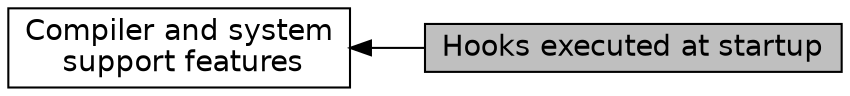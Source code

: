 digraph "Hooks executed at startup"
{
  edge [fontname="Helvetica",fontsize="14",labelfontname="Helvetica",labelfontsize="14"];
  node [fontname="Helvetica",fontsize="14",shape=box];
  rankdir=LR;
  Node2 [label="Compiler and system\l support features",height=0.2,width=0.4,color="black", fillcolor="white", style="filled",URL="$group__library__support.html",tooltip=" "];
  Node1 [label="Hooks executed at startup",height=0.2,width=0.4,color="black", fillcolor="grey75", style="filled", fontcolor="black",tooltip=" "];
  Node2->Node1 [shape=plaintext, dir="back", style="solid"];
}
